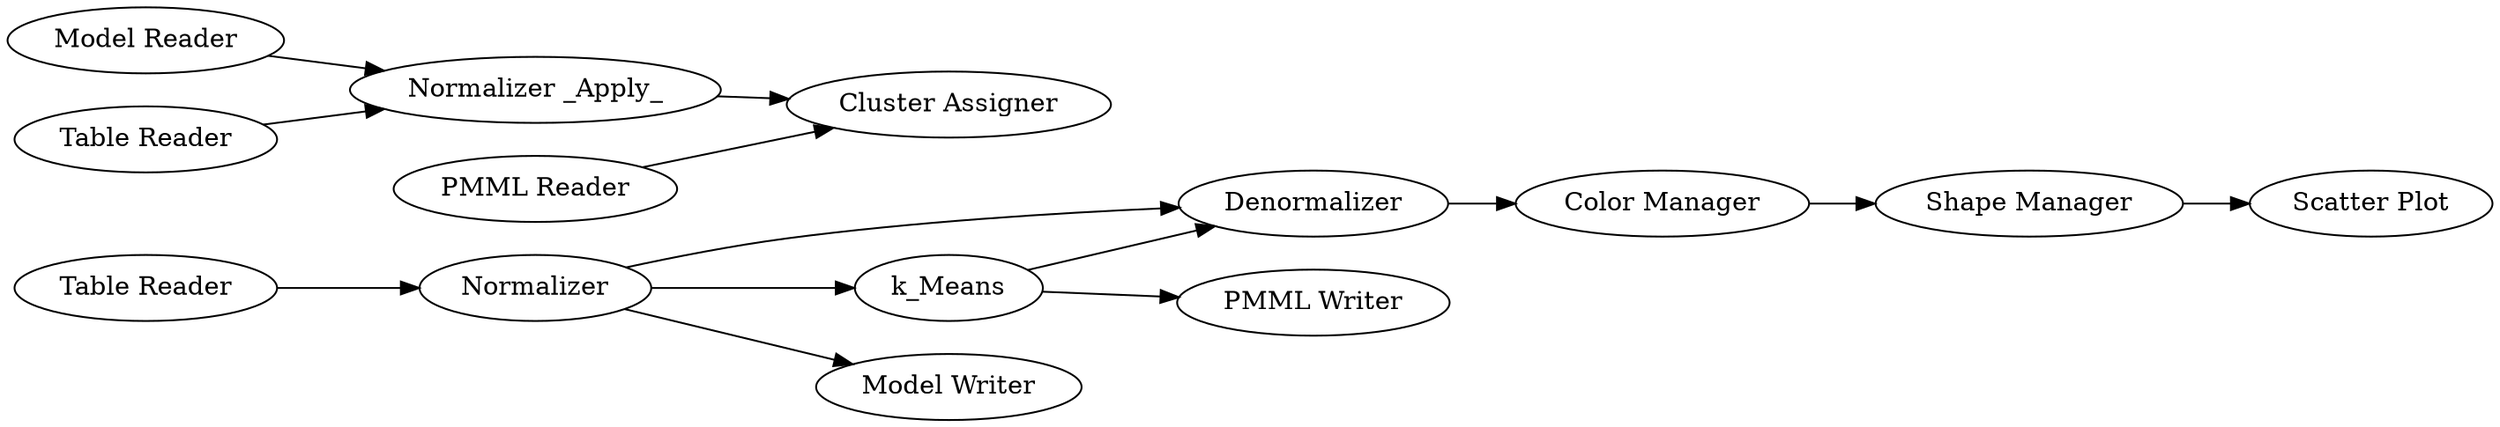 digraph {
	2 [label=k_Means]
	3 [label="Color Manager"]
	4 [label="Shape Manager"]
	12 [label=Normalizer]
	17 [label="Cluster Assigner"]
	28 [label="Normalizer _Apply_"]
	35 [label=Denormalizer]
	42 [label="Scatter Plot"]
	49 [label="Model Writer"]
	50 [label="PMML Writer"]
	51 [label="PMML Reader"]
	52 [label="Model Reader"]
	53 [label="Table Reader"]
	54 [label="Table Reader"]
	2 -> 35
	2 -> 50
	3 -> 4
	4 -> 42
	12 -> 2
	12 -> 35
	12 -> 49
	28 -> 17
	35 -> 3
	51 -> 17
	52 -> 28
	53 -> 12
	54 -> 28
	rankdir=LR
}
